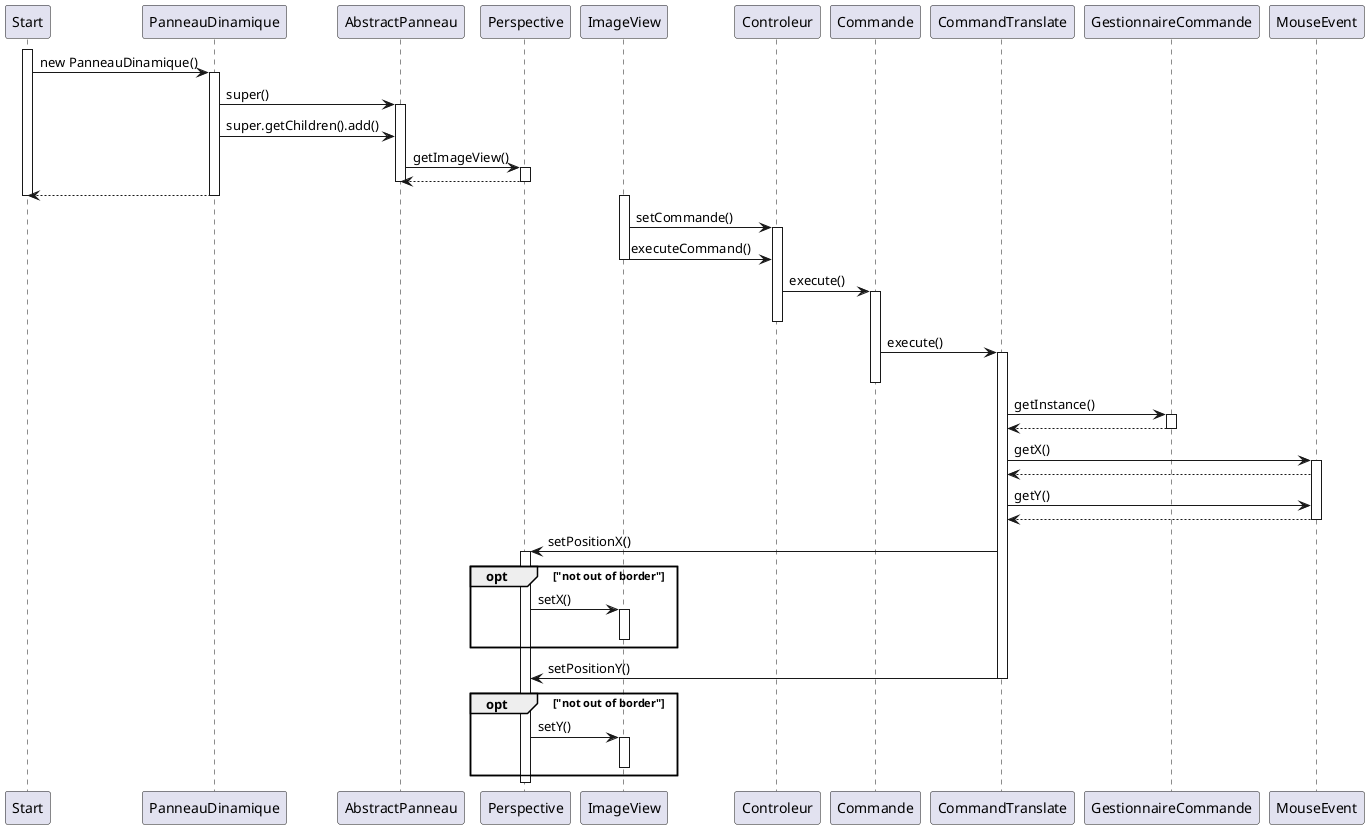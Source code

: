 @startuml
activate Start
Start -> PanneauDinamique :new PanneauDinamique()
activate PanneauDinamique

PanneauDinamique -> AbstractPanneau : super()
activate AbstractPanneau
PanneauDinamique -> AbstractPanneau : super.getChildren().add()
AbstractPanneau -> Perspective : getImageView()
activate Perspective
Perspective --> AbstractPanneau
deactivate Perspective
deactivate AbstractPanneau

PanneauDinamique --> Start
deactivate PanneauDinamique

deactivate Start

activate ImageView
ImageView -> Controleur: setCommande()
activate Controleur
ImageView -> Controleur: executeCommand()
deactivate ImageView

Controleur -> Commande : execute()
activate Commande 
deactivate Controleur
Commande -> CommandTranslate :execute()
activate CommandTranslate
deactivate Commande

CommandTranslate -> GestionnaireCommande: getInstance()
activate GestionnaireCommande 
GestionnaireCommande --> CommandTranslate
deactivate GestionnaireCommande

CommandTranslate -> MouseEvent : getX()
activate MouseEvent 
MouseEvent --> CommandTranslate

CommandTranslate -> MouseEvent : getY()
MouseEvent --> CommandTranslate
deactivate MouseEvent


CommandTranslate -> Perspective: setPositionX()
activate Perspective
opt "not out of border"
    Perspective -> ImageView : setX()
    activate ImageView
    deactivate ImageView
end
 

CommandTranslate -> Perspective: setPositionY()
deactivate CommandTranslate
opt "not out of border"
    Perspective -> ImageView : setY()
    activate ImageView
    deactivate ImageView
end
deactivate Perspective




@enduml